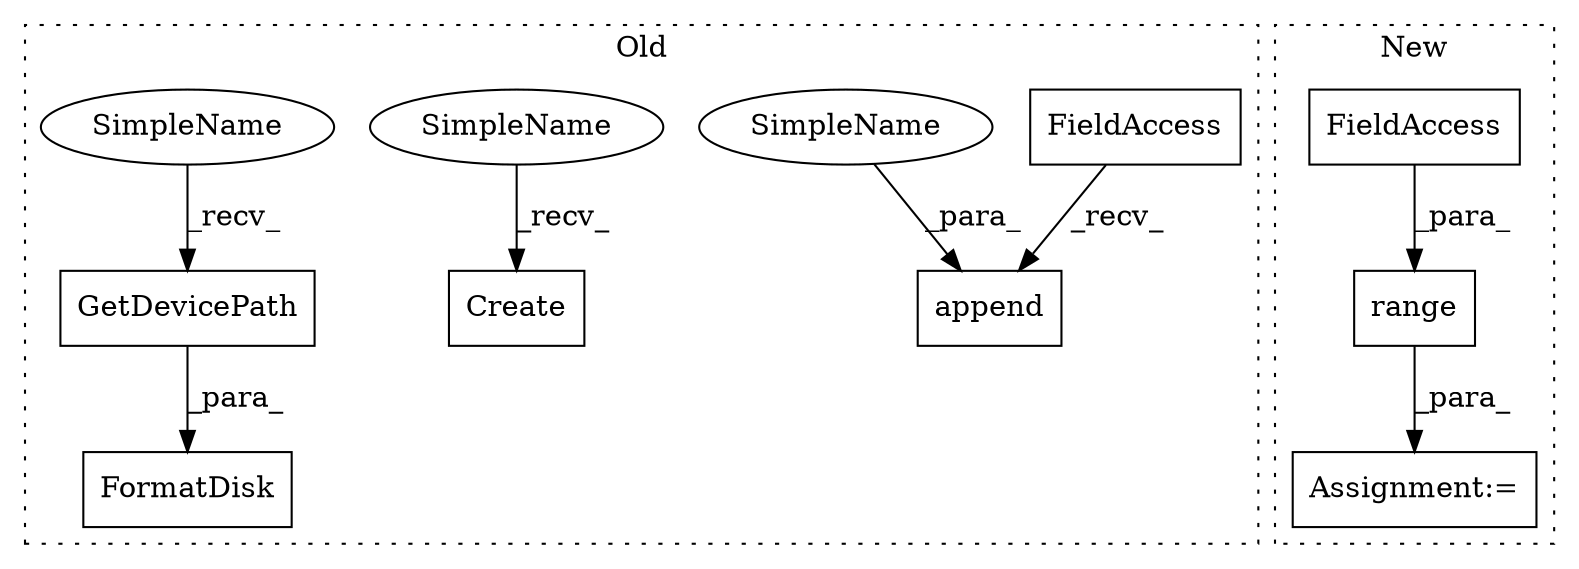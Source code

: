 digraph G {
subgraph cluster0 {
1 [label="GetDevicePath" a="32" s="5688" l="15" shape="box"];
3 [label="FormatDisk" a="32" s="5664,5703" l="11,1" shape="box"];
6 [label="append" a="32" s="5272,5291" l="7,1" shape="box"];
7 [label="Create" a="32" s="5606" l="8" shape="box"];
8 [label="FieldAccess" a="22" s="5253" l="18" shape="box"];
9 [label="SimpleName" a="42" s="5279" l="12" shape="ellipse"];
10 [label="SimpleName" a="42" s="5593" l="12" shape="ellipse"];
11 [label="SimpleName" a="42" s="5675" l="12" shape="ellipse"];
label = "Old";
style="dotted";
}
subgraph cluster1 {
2 [label="range" a="32" s="5742,5775" l="6,1" shape="box"];
4 [label="FieldAccess" a="22" s="5748" l="27" shape="box"];
5 [label="Assignment:=" a="7" s="5932" l="29" shape="box"];
label = "New";
style="dotted";
}
1 -> 3 [label="_para_"];
2 -> 5 [label="_para_"];
4 -> 2 [label="_para_"];
8 -> 6 [label="_recv_"];
9 -> 6 [label="_para_"];
10 -> 7 [label="_recv_"];
11 -> 1 [label="_recv_"];
}